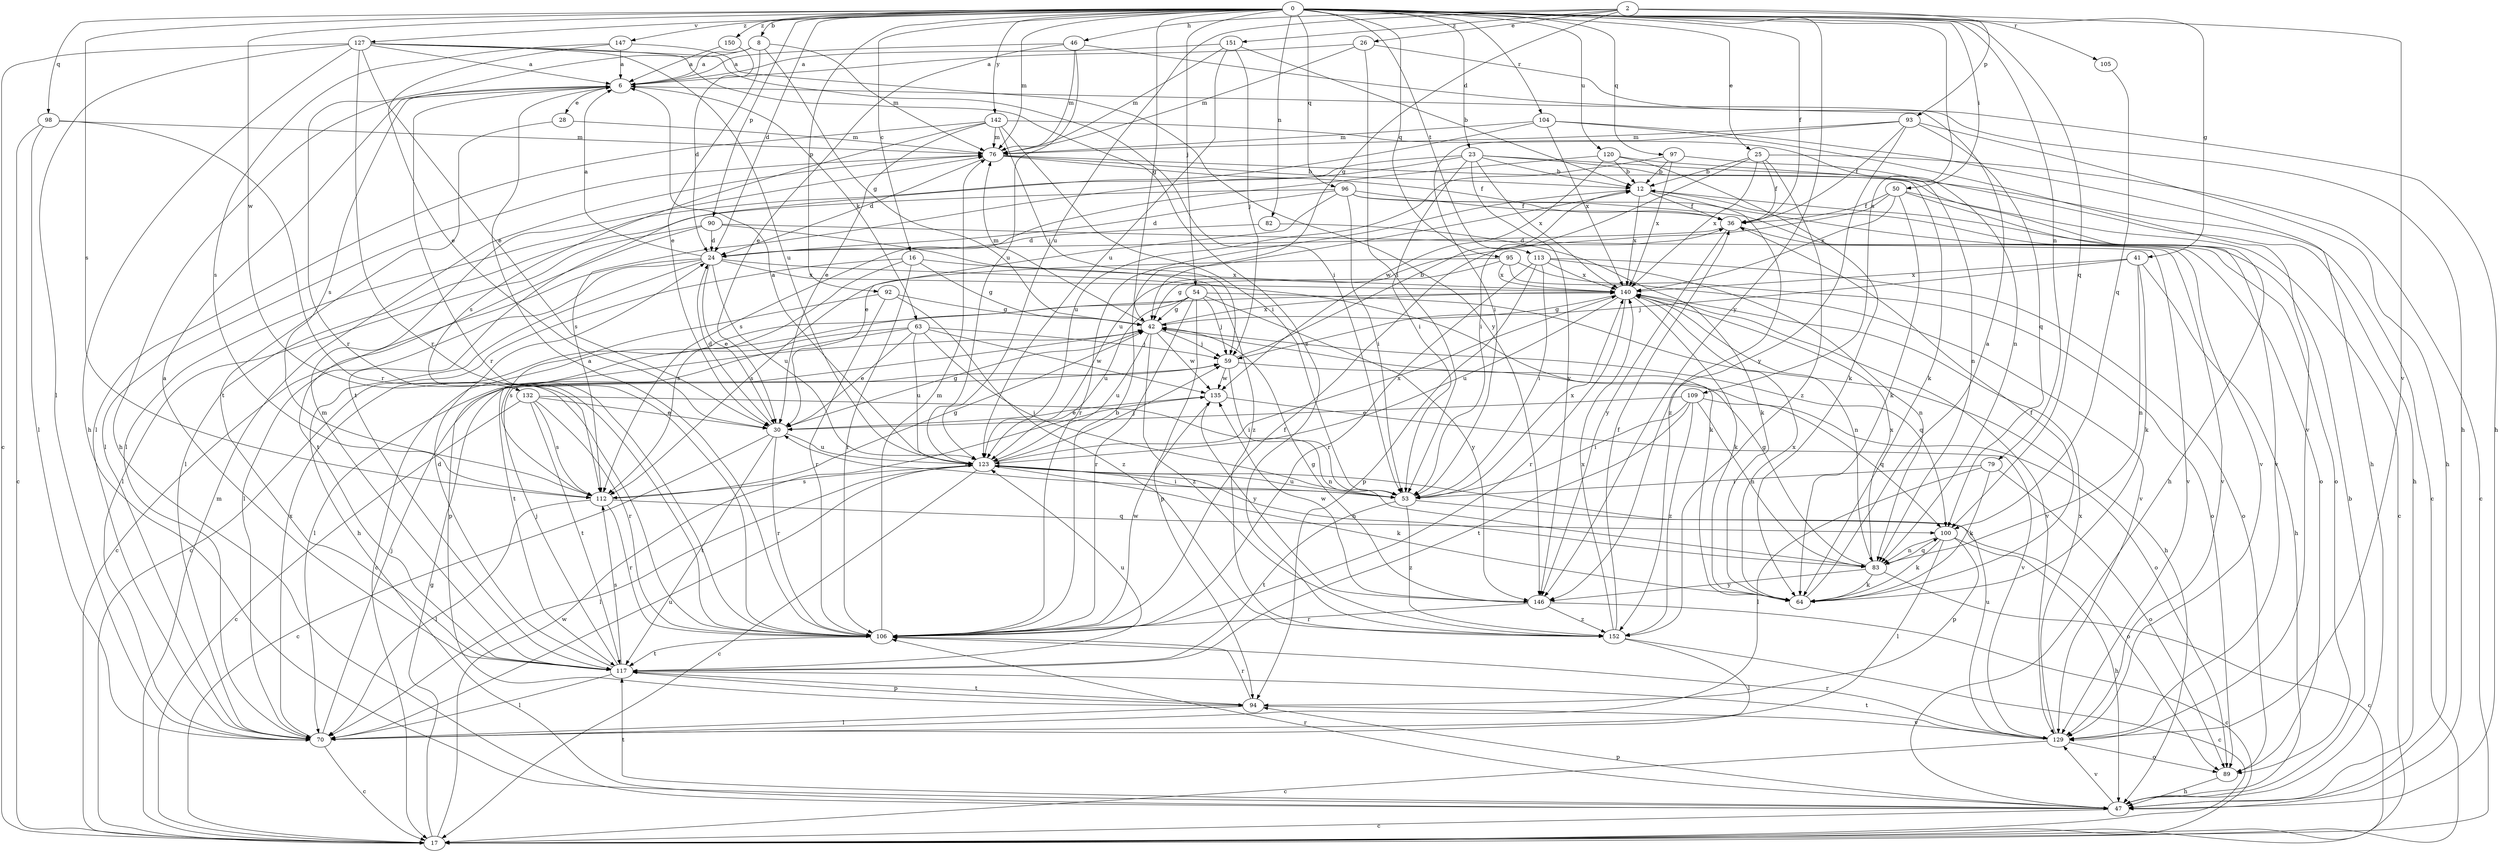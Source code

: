 strict digraph  {
0;
2;
6;
8;
12;
16;
17;
23;
24;
25;
26;
28;
30;
36;
41;
42;
46;
47;
50;
53;
54;
59;
63;
64;
70;
76;
79;
82;
83;
89;
90;
92;
93;
94;
95;
96;
97;
98;
100;
104;
105;
106;
109;
112;
113;
117;
120;
123;
127;
129;
132;
135;
140;
142;
146;
147;
150;
151;
152;
0 -> 8  [label=b];
0 -> 16  [label=c];
0 -> 23  [label=d];
0 -> 24  [label=d];
0 -> 25  [label=e];
0 -> 36  [label=f];
0 -> 41  [label=g];
0 -> 42  [label=g];
0 -> 50  [label=i];
0 -> 54  [label=j];
0 -> 76  [label=m];
0 -> 79  [label=n];
0 -> 82  [label=n];
0 -> 90  [label=p];
0 -> 92  [label=p];
0 -> 95  [label=q];
0 -> 96  [label=q];
0 -> 97  [label=q];
0 -> 98  [label=q];
0 -> 100  [label=q];
0 -> 104  [label=r];
0 -> 105  [label=r];
0 -> 109  [label=s];
0 -> 112  [label=s];
0 -> 113  [label=t];
0 -> 120  [label=u];
0 -> 127  [label=v];
0 -> 132  [label=w];
0 -> 142  [label=y];
0 -> 146  [label=y];
0 -> 147  [label=z];
0 -> 150  [label=z];
2 -> 26  [label=e];
2 -> 42  [label=g];
2 -> 46  [label=h];
2 -> 93  [label=p];
2 -> 123  [label=u];
2 -> 129  [label=v];
2 -> 151  [label=z];
6 -> 28  [label=e];
6 -> 47  [label=h];
6 -> 63  [label=k];
6 -> 106  [label=r];
6 -> 112  [label=s];
8 -> 6  [label=a];
8 -> 30  [label=e];
8 -> 42  [label=g];
8 -> 76  [label=m];
8 -> 106  [label=r];
12 -> 36  [label=f];
12 -> 89  [label=o];
12 -> 106  [label=r];
12 -> 140  [label=x];
12 -> 152  [label=z];
16 -> 17  [label=c];
16 -> 42  [label=g];
16 -> 106  [label=r];
16 -> 112  [label=s];
16 -> 140  [label=x];
17 -> 42  [label=g];
17 -> 76  [label=m];
17 -> 135  [label=w];
23 -> 12  [label=b];
23 -> 17  [label=c];
23 -> 53  [label=i];
23 -> 64  [label=k];
23 -> 70  [label=l];
23 -> 112  [label=s];
23 -> 140  [label=x];
23 -> 146  [label=y];
24 -> 6  [label=a];
24 -> 17  [label=c];
24 -> 30  [label=e];
24 -> 47  [label=h];
24 -> 64  [label=k];
24 -> 70  [label=l];
24 -> 123  [label=u];
24 -> 140  [label=x];
25 -> 12  [label=b];
25 -> 17  [label=c];
25 -> 36  [label=f];
25 -> 53  [label=i];
25 -> 140  [label=x];
25 -> 152  [label=z];
26 -> 6  [label=a];
26 -> 47  [label=h];
26 -> 53  [label=i];
26 -> 76  [label=m];
28 -> 76  [label=m];
28 -> 117  [label=t];
30 -> 17  [label=c];
30 -> 24  [label=d];
30 -> 42  [label=g];
30 -> 106  [label=r];
30 -> 117  [label=t];
30 -> 123  [label=u];
36 -> 24  [label=d];
36 -> 129  [label=v];
36 -> 146  [label=y];
41 -> 47  [label=h];
41 -> 59  [label=j];
41 -> 64  [label=k];
41 -> 83  [label=n];
41 -> 140  [label=x];
42 -> 59  [label=j];
42 -> 70  [label=l];
42 -> 76  [label=m];
42 -> 100  [label=q];
42 -> 123  [label=u];
42 -> 135  [label=w];
42 -> 140  [label=x];
42 -> 152  [label=z];
46 -> 6  [label=a];
46 -> 30  [label=e];
46 -> 47  [label=h];
46 -> 76  [label=m];
46 -> 123  [label=u];
47 -> 12  [label=b];
47 -> 17  [label=c];
47 -> 94  [label=p];
47 -> 106  [label=r];
47 -> 117  [label=t];
47 -> 129  [label=v];
50 -> 17  [label=c];
50 -> 36  [label=f];
50 -> 64  [label=k];
50 -> 123  [label=u];
50 -> 129  [label=v];
50 -> 140  [label=x];
53 -> 30  [label=e];
53 -> 89  [label=o];
53 -> 117  [label=t];
53 -> 123  [label=u];
53 -> 140  [label=x];
53 -> 152  [label=z];
54 -> 17  [label=c];
54 -> 42  [label=g];
54 -> 47  [label=h];
54 -> 59  [label=j];
54 -> 94  [label=p];
54 -> 106  [label=r];
54 -> 123  [label=u];
54 -> 146  [label=y];
59 -> 12  [label=b];
59 -> 53  [label=i];
59 -> 89  [label=o];
59 -> 135  [label=w];
63 -> 30  [label=e];
63 -> 53  [label=i];
63 -> 59  [label=j];
63 -> 94  [label=p];
63 -> 117  [label=t];
63 -> 123  [label=u];
63 -> 135  [label=w];
64 -> 6  [label=a];
64 -> 36  [label=f];
64 -> 140  [label=x];
70 -> 17  [label=c];
70 -> 59  [label=j];
70 -> 123  [label=u];
70 -> 140  [label=x];
76 -> 12  [label=b];
76 -> 24  [label=d];
76 -> 36  [label=f];
76 -> 47  [label=h];
76 -> 70  [label=l];
79 -> 53  [label=i];
79 -> 64  [label=k];
79 -> 70  [label=l];
79 -> 89  [label=o];
82 -> 24  [label=d];
82 -> 64  [label=k];
83 -> 17  [label=c];
83 -> 42  [label=g];
83 -> 64  [label=k];
83 -> 100  [label=q];
83 -> 140  [label=x];
83 -> 146  [label=y];
89 -> 47  [label=h];
90 -> 24  [label=d];
90 -> 70  [label=l];
90 -> 117  [label=t];
90 -> 129  [label=v];
90 -> 152  [label=z];
92 -> 42  [label=g];
92 -> 106  [label=r];
92 -> 112  [label=s];
92 -> 152  [label=z];
93 -> 36  [label=f];
93 -> 47  [label=h];
93 -> 53  [label=i];
93 -> 76  [label=m];
93 -> 100  [label=q];
93 -> 146  [label=y];
94 -> 70  [label=l];
94 -> 106  [label=r];
94 -> 117  [label=t];
94 -> 129  [label=v];
95 -> 42  [label=g];
95 -> 89  [label=o];
95 -> 112  [label=s];
95 -> 129  [label=v];
95 -> 140  [label=x];
96 -> 24  [label=d];
96 -> 30  [label=e];
96 -> 36  [label=f];
96 -> 53  [label=i];
96 -> 70  [label=l];
96 -> 89  [label=o];
96 -> 129  [label=v];
97 -> 12  [label=b];
97 -> 47  [label=h];
97 -> 123  [label=u];
97 -> 140  [label=x];
98 -> 17  [label=c];
98 -> 70  [label=l];
98 -> 76  [label=m];
98 -> 106  [label=r];
100 -> 47  [label=h];
100 -> 64  [label=k];
100 -> 70  [label=l];
100 -> 83  [label=n];
100 -> 94  [label=p];
104 -> 47  [label=h];
104 -> 76  [label=m];
104 -> 117  [label=t];
104 -> 129  [label=v];
104 -> 140  [label=x];
105 -> 100  [label=q];
106 -> 6  [label=a];
106 -> 12  [label=b];
106 -> 36  [label=f];
106 -> 76  [label=m];
106 -> 117  [label=t];
106 -> 135  [label=w];
109 -> 30  [label=e];
109 -> 53  [label=i];
109 -> 83  [label=n];
109 -> 100  [label=q];
109 -> 117  [label=t];
109 -> 152  [label=z];
112 -> 42  [label=g];
112 -> 70  [label=l];
112 -> 100  [label=q];
112 -> 106  [label=r];
113 -> 53  [label=i];
113 -> 83  [label=n];
113 -> 89  [label=o];
113 -> 94  [label=p];
113 -> 106  [label=r];
113 -> 140  [label=x];
117 -> 6  [label=a];
117 -> 24  [label=d];
117 -> 59  [label=j];
117 -> 70  [label=l];
117 -> 76  [label=m];
117 -> 94  [label=p];
117 -> 112  [label=s];
117 -> 123  [label=u];
120 -> 12  [label=b];
120 -> 64  [label=k];
120 -> 83  [label=n];
120 -> 112  [label=s];
120 -> 135  [label=w];
123 -> 6  [label=a];
123 -> 17  [label=c];
123 -> 53  [label=i];
123 -> 59  [label=j];
123 -> 64  [label=k];
123 -> 70  [label=l];
123 -> 83  [label=n];
123 -> 112  [label=s];
123 -> 140  [label=x];
127 -> 6  [label=a];
127 -> 17  [label=c];
127 -> 30  [label=e];
127 -> 47  [label=h];
127 -> 53  [label=i];
127 -> 70  [label=l];
127 -> 106  [label=r];
127 -> 123  [label=u];
127 -> 152  [label=z];
129 -> 17  [label=c];
129 -> 89  [label=o];
129 -> 106  [label=r];
129 -> 117  [label=t];
129 -> 123  [label=u];
129 -> 140  [label=x];
132 -> 17  [label=c];
132 -> 30  [label=e];
132 -> 83  [label=n];
132 -> 106  [label=r];
132 -> 112  [label=s];
132 -> 117  [label=t];
135 -> 30  [label=e];
135 -> 129  [label=v];
135 -> 146  [label=y];
140 -> 42  [label=g];
140 -> 64  [label=k];
140 -> 83  [label=n];
140 -> 106  [label=r];
140 -> 123  [label=u];
140 -> 129  [label=v];
142 -> 30  [label=e];
142 -> 53  [label=i];
142 -> 59  [label=j];
142 -> 70  [label=l];
142 -> 76  [label=m];
142 -> 83  [label=n];
142 -> 112  [label=s];
146 -> 17  [label=c];
146 -> 42  [label=g];
146 -> 106  [label=r];
146 -> 135  [label=w];
146 -> 152  [label=z];
147 -> 6  [label=a];
147 -> 30  [label=e];
147 -> 112  [label=s];
147 -> 146  [label=y];
150 -> 6  [label=a];
150 -> 24  [label=d];
151 -> 6  [label=a];
151 -> 12  [label=b];
151 -> 59  [label=j];
151 -> 76  [label=m];
151 -> 123  [label=u];
152 -> 17  [label=c];
152 -> 36  [label=f];
152 -> 70  [label=l];
152 -> 140  [label=x];
}
